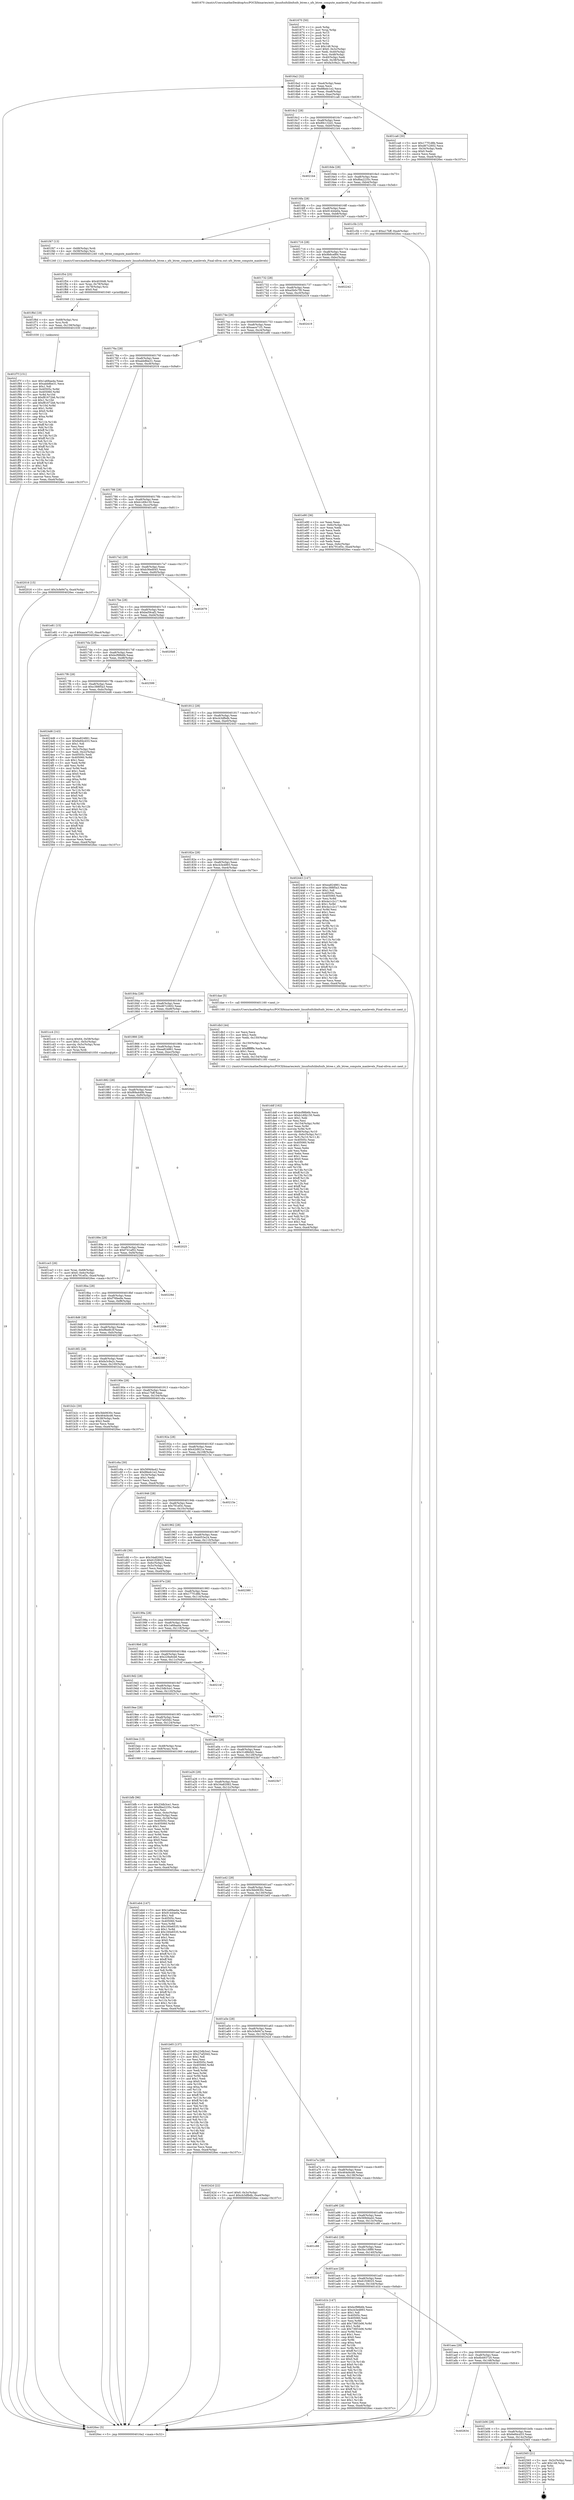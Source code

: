 digraph "0x401670" {
  label = "0x401670 (/mnt/c/Users/mathe/Desktop/tcc/POCII/binaries/extr_linuxfsxfslibxfsxfs_btree.c_xfs_btree_compute_maxlevels_Final-ollvm.out::main(0))"
  labelloc = "t"
  node[shape=record]

  Entry [label="",width=0.3,height=0.3,shape=circle,fillcolor=black,style=filled]
  "0x4016a2" [label="{
     0x4016a2 [32]\l
     | [instrs]\l
     &nbsp;&nbsp;0x4016a2 \<+6\>: mov -0xa4(%rbp),%eax\l
     &nbsp;&nbsp;0x4016a8 \<+2\>: mov %eax,%ecx\l
     &nbsp;&nbsp;0x4016aa \<+6\>: sub $0x88edc1e2,%ecx\l
     &nbsp;&nbsp;0x4016b0 \<+6\>: mov %eax,-0xa8(%rbp)\l
     &nbsp;&nbsp;0x4016b6 \<+6\>: mov %ecx,-0xac(%rbp)\l
     &nbsp;&nbsp;0x4016bc \<+6\>: je 0000000000401ca6 \<main+0x636\>\l
  }"]
  "0x401ca6" [label="{
     0x401ca6 [30]\l
     | [instrs]\l
     &nbsp;&nbsp;0x401ca6 \<+5\>: mov $0x177f1d8b,%eax\l
     &nbsp;&nbsp;0x401cab \<+5\>: mov $0xd67c2602,%ecx\l
     &nbsp;&nbsp;0x401cb0 \<+3\>: mov -0x34(%rbp),%edx\l
     &nbsp;&nbsp;0x401cb3 \<+3\>: cmp $0x0,%edx\l
     &nbsp;&nbsp;0x401cb6 \<+3\>: cmove %ecx,%eax\l
     &nbsp;&nbsp;0x401cb9 \<+6\>: mov %eax,-0xa4(%rbp)\l
     &nbsp;&nbsp;0x401cbf \<+5\>: jmp 00000000004026ec \<main+0x107c\>\l
  }"]
  "0x4016c2" [label="{
     0x4016c2 [28]\l
     | [instrs]\l
     &nbsp;&nbsp;0x4016c2 \<+5\>: jmp 00000000004016c7 \<main+0x57\>\l
     &nbsp;&nbsp;0x4016c7 \<+6\>: mov -0xa8(%rbp),%eax\l
     &nbsp;&nbsp;0x4016cd \<+5\>: sub $0x89c132d1,%eax\l
     &nbsp;&nbsp;0x4016d2 \<+6\>: mov %eax,-0xb0(%rbp)\l
     &nbsp;&nbsp;0x4016d8 \<+6\>: je 00000000004021b4 \<main+0xb44\>\l
  }"]
  Exit [label="",width=0.3,height=0.3,shape=circle,fillcolor=black,style=filled,peripheries=2]
  "0x4021b4" [label="{
     0x4021b4\l
  }", style=dashed]
  "0x4016de" [label="{
     0x4016de [28]\l
     | [instrs]\l
     &nbsp;&nbsp;0x4016de \<+5\>: jmp 00000000004016e3 \<main+0x73\>\l
     &nbsp;&nbsp;0x4016e3 \<+6\>: mov -0xa8(%rbp),%eax\l
     &nbsp;&nbsp;0x4016e9 \<+5\>: sub $0x8ba2235c,%eax\l
     &nbsp;&nbsp;0x4016ee \<+6\>: mov %eax,-0xb4(%rbp)\l
     &nbsp;&nbsp;0x4016f4 \<+6\>: je 0000000000401c5b \<main+0x5eb\>\l
  }"]
  "0x401b22" [label="{
     0x401b22\l
  }", style=dashed]
  "0x401c5b" [label="{
     0x401c5b [15]\l
     | [instrs]\l
     &nbsp;&nbsp;0x401c5b \<+10\>: movl $0xa17bff,-0xa4(%rbp)\l
     &nbsp;&nbsp;0x401c65 \<+5\>: jmp 00000000004026ec \<main+0x107c\>\l
  }"]
  "0x4016fa" [label="{
     0x4016fa [28]\l
     | [instrs]\l
     &nbsp;&nbsp;0x4016fa \<+5\>: jmp 00000000004016ff \<main+0x8f\>\l
     &nbsp;&nbsp;0x4016ff \<+6\>: mov -0xa8(%rbp),%eax\l
     &nbsp;&nbsp;0x401705 \<+5\>: sub $0x91444e0a,%eax\l
     &nbsp;&nbsp;0x40170a \<+6\>: mov %eax,-0xb8(%rbp)\l
     &nbsp;&nbsp;0x401710 \<+6\>: je 0000000000401f47 \<main+0x8d7\>\l
  }"]
  "0x402565" [label="{
     0x402565 [21]\l
     | [instrs]\l
     &nbsp;&nbsp;0x402565 \<+3\>: mov -0x2c(%rbp),%eax\l
     &nbsp;&nbsp;0x402568 \<+7\>: add $0x148,%rsp\l
     &nbsp;&nbsp;0x40256f \<+1\>: pop %rbx\l
     &nbsp;&nbsp;0x402570 \<+2\>: pop %r12\l
     &nbsp;&nbsp;0x402572 \<+2\>: pop %r13\l
     &nbsp;&nbsp;0x402574 \<+2\>: pop %r14\l
     &nbsp;&nbsp;0x402576 \<+2\>: pop %r15\l
     &nbsp;&nbsp;0x402578 \<+1\>: pop %rbp\l
     &nbsp;&nbsp;0x402579 \<+1\>: ret\l
  }"]
  "0x401f47" [label="{
     0x401f47 [13]\l
     | [instrs]\l
     &nbsp;&nbsp;0x401f47 \<+4\>: mov -0x68(%rbp),%rdi\l
     &nbsp;&nbsp;0x401f4b \<+4\>: mov -0x58(%rbp),%rsi\l
     &nbsp;&nbsp;0x401f4f \<+5\>: call 0000000000401240 \<xfs_btree_compute_maxlevels\>\l
     | [calls]\l
     &nbsp;&nbsp;0x401240 \{1\} (/mnt/c/Users/mathe/Desktop/tcc/POCII/binaries/extr_linuxfsxfslibxfsxfs_btree.c_xfs_btree_compute_maxlevels_Final-ollvm.out::xfs_btree_compute_maxlevels)\l
  }"]
  "0x401716" [label="{
     0x401716 [28]\l
     | [instrs]\l
     &nbsp;&nbsp;0x401716 \<+5\>: jmp 000000000040171b \<main+0xab\>\l
     &nbsp;&nbsp;0x40171b \<+6\>: mov -0xa8(%rbp),%eax\l
     &nbsp;&nbsp;0x401721 \<+5\>: sub $0x9b6cef84,%eax\l
     &nbsp;&nbsp;0x401726 \<+6\>: mov %eax,-0xbc(%rbp)\l
     &nbsp;&nbsp;0x40172c \<+6\>: je 0000000000402242 \<main+0xbd2\>\l
  }"]
  "0x401b06" [label="{
     0x401b06 [28]\l
     | [instrs]\l
     &nbsp;&nbsp;0x401b06 \<+5\>: jmp 0000000000401b0b \<main+0x49b\>\l
     &nbsp;&nbsp;0x401b0b \<+6\>: mov -0xa8(%rbp),%eax\l
     &nbsp;&nbsp;0x401b11 \<+5\>: sub $0x6e84cd33,%eax\l
     &nbsp;&nbsp;0x401b16 \<+6\>: mov %eax,-0x14c(%rbp)\l
     &nbsp;&nbsp;0x401b1c \<+6\>: je 0000000000402565 \<main+0xef5\>\l
  }"]
  "0x402242" [label="{
     0x402242\l
  }", style=dashed]
  "0x401732" [label="{
     0x401732 [28]\l
     | [instrs]\l
     &nbsp;&nbsp;0x401732 \<+5\>: jmp 0000000000401737 \<main+0xc7\>\l
     &nbsp;&nbsp;0x401737 \<+6\>: mov -0xa8(%rbp),%eax\l
     &nbsp;&nbsp;0x40173d \<+5\>: sub $0xa5b0c7f0,%eax\l
     &nbsp;&nbsp;0x401742 \<+6\>: mov %eax,-0xc0(%rbp)\l
     &nbsp;&nbsp;0x401748 \<+6\>: je 0000000000402419 \<main+0xda9\>\l
  }"]
  "0x402634" [label="{
     0x402634\l
  }", style=dashed]
  "0x402419" [label="{
     0x402419\l
  }", style=dashed]
  "0x40174e" [label="{
     0x40174e [28]\l
     | [instrs]\l
     &nbsp;&nbsp;0x40174e \<+5\>: jmp 0000000000401753 \<main+0xe3\>\l
     &nbsp;&nbsp;0x401753 \<+6\>: mov -0xa8(%rbp),%eax\l
     &nbsp;&nbsp;0x401759 \<+5\>: sub $0xaace71f1,%eax\l
     &nbsp;&nbsp;0x40175e \<+6\>: mov %eax,-0xc4(%rbp)\l
     &nbsp;&nbsp;0x401764 \<+6\>: je 0000000000401e90 \<main+0x820\>\l
  }"]
  "0x401f7f" [label="{
     0x401f7f [151]\l
     | [instrs]\l
     &nbsp;&nbsp;0x401f7f \<+5\>: mov $0x1a68aa4a,%eax\l
     &nbsp;&nbsp;0x401f84 \<+5\>: mov $0xabb8be31,%ecx\l
     &nbsp;&nbsp;0x401f89 \<+2\>: mov $0x1,%dl\l
     &nbsp;&nbsp;0x401f8b \<+8\>: mov 0x40505c,%r8d\l
     &nbsp;&nbsp;0x401f93 \<+8\>: mov 0x405060,%r9d\l
     &nbsp;&nbsp;0x401f9b \<+3\>: mov %r8d,%r10d\l
     &nbsp;&nbsp;0x401f9e \<+7\>: sub $0xf81672b6,%r10d\l
     &nbsp;&nbsp;0x401fa5 \<+4\>: sub $0x1,%r10d\l
     &nbsp;&nbsp;0x401fa9 \<+7\>: add $0xf81672b6,%r10d\l
     &nbsp;&nbsp;0x401fb0 \<+4\>: imul %r10d,%r8d\l
     &nbsp;&nbsp;0x401fb4 \<+4\>: and $0x1,%r8d\l
     &nbsp;&nbsp;0x401fb8 \<+4\>: cmp $0x0,%r8d\l
     &nbsp;&nbsp;0x401fbc \<+4\>: sete %r11b\l
     &nbsp;&nbsp;0x401fc0 \<+4\>: cmp $0xa,%r9d\l
     &nbsp;&nbsp;0x401fc4 \<+3\>: setl %bl\l
     &nbsp;&nbsp;0x401fc7 \<+3\>: mov %r11b,%r14b\l
     &nbsp;&nbsp;0x401fca \<+4\>: xor $0xff,%r14b\l
     &nbsp;&nbsp;0x401fce \<+3\>: mov %bl,%r15b\l
     &nbsp;&nbsp;0x401fd1 \<+4\>: xor $0xff,%r15b\l
     &nbsp;&nbsp;0x401fd5 \<+3\>: xor $0x1,%dl\l
     &nbsp;&nbsp;0x401fd8 \<+3\>: mov %r14b,%r12b\l
     &nbsp;&nbsp;0x401fdb \<+4\>: and $0xff,%r12b\l
     &nbsp;&nbsp;0x401fdf \<+3\>: and %dl,%r11b\l
     &nbsp;&nbsp;0x401fe2 \<+3\>: mov %r15b,%r13b\l
     &nbsp;&nbsp;0x401fe5 \<+4\>: and $0xff,%r13b\l
     &nbsp;&nbsp;0x401fe9 \<+2\>: and %dl,%bl\l
     &nbsp;&nbsp;0x401feb \<+3\>: or %r11b,%r12b\l
     &nbsp;&nbsp;0x401fee \<+3\>: or %bl,%r13b\l
     &nbsp;&nbsp;0x401ff1 \<+3\>: xor %r13b,%r12b\l
     &nbsp;&nbsp;0x401ff4 \<+3\>: or %r15b,%r14b\l
     &nbsp;&nbsp;0x401ff7 \<+4\>: xor $0xff,%r14b\l
     &nbsp;&nbsp;0x401ffb \<+3\>: or $0x1,%dl\l
     &nbsp;&nbsp;0x401ffe \<+3\>: and %dl,%r14b\l
     &nbsp;&nbsp;0x402001 \<+3\>: or %r14b,%r12b\l
     &nbsp;&nbsp;0x402004 \<+4\>: test $0x1,%r12b\l
     &nbsp;&nbsp;0x402008 \<+3\>: cmovne %ecx,%eax\l
     &nbsp;&nbsp;0x40200b \<+6\>: mov %eax,-0xa4(%rbp)\l
     &nbsp;&nbsp;0x402011 \<+5\>: jmp 00000000004026ec \<main+0x107c\>\l
  }"]
  "0x401e90" [label="{
     0x401e90 [36]\l
     | [instrs]\l
     &nbsp;&nbsp;0x401e90 \<+2\>: xor %eax,%eax\l
     &nbsp;&nbsp;0x401e92 \<+3\>: mov -0x6c(%rbp),%ecx\l
     &nbsp;&nbsp;0x401e95 \<+2\>: mov %eax,%edx\l
     &nbsp;&nbsp;0x401e97 \<+2\>: sub %ecx,%edx\l
     &nbsp;&nbsp;0x401e99 \<+2\>: mov %eax,%ecx\l
     &nbsp;&nbsp;0x401e9b \<+3\>: sub $0x1,%ecx\l
     &nbsp;&nbsp;0x401e9e \<+2\>: add %ecx,%edx\l
     &nbsp;&nbsp;0x401ea0 \<+2\>: sub %edx,%eax\l
     &nbsp;&nbsp;0x401ea2 \<+3\>: mov %eax,-0x6c(%rbp)\l
     &nbsp;&nbsp;0x401ea5 \<+10\>: movl $0x791ef3c,-0xa4(%rbp)\l
     &nbsp;&nbsp;0x401eaf \<+5\>: jmp 00000000004026ec \<main+0x107c\>\l
  }"]
  "0x40176a" [label="{
     0x40176a [28]\l
     | [instrs]\l
     &nbsp;&nbsp;0x40176a \<+5\>: jmp 000000000040176f \<main+0xff\>\l
     &nbsp;&nbsp;0x40176f \<+6\>: mov -0xa8(%rbp),%eax\l
     &nbsp;&nbsp;0x401775 \<+5\>: sub $0xabb8be31,%eax\l
     &nbsp;&nbsp;0x40177a \<+6\>: mov %eax,-0xc8(%rbp)\l
     &nbsp;&nbsp;0x401780 \<+6\>: je 0000000000402016 \<main+0x9a6\>\l
  }"]
  "0x401f6d" [label="{
     0x401f6d [18]\l
     | [instrs]\l
     &nbsp;&nbsp;0x401f6d \<+4\>: mov -0x68(%rbp),%rsi\l
     &nbsp;&nbsp;0x401f71 \<+3\>: mov %rsi,%rdi\l
     &nbsp;&nbsp;0x401f74 \<+6\>: mov %eax,-0x158(%rbp)\l
     &nbsp;&nbsp;0x401f7a \<+5\>: call 0000000000401030 \<free@plt\>\l
     | [calls]\l
     &nbsp;&nbsp;0x401030 \{1\} (unknown)\l
  }"]
  "0x402016" [label="{
     0x402016 [15]\l
     | [instrs]\l
     &nbsp;&nbsp;0x402016 \<+10\>: movl $0x3cfe947a,-0xa4(%rbp)\l
     &nbsp;&nbsp;0x402020 \<+5\>: jmp 00000000004026ec \<main+0x107c\>\l
  }"]
  "0x401786" [label="{
     0x401786 [28]\l
     | [instrs]\l
     &nbsp;&nbsp;0x401786 \<+5\>: jmp 000000000040178b \<main+0x11b\>\l
     &nbsp;&nbsp;0x40178b \<+6\>: mov -0xa8(%rbp),%eax\l
     &nbsp;&nbsp;0x401791 \<+5\>: sub $0xb1d0b150,%eax\l
     &nbsp;&nbsp;0x401796 \<+6\>: mov %eax,-0xcc(%rbp)\l
     &nbsp;&nbsp;0x40179c \<+6\>: je 0000000000401e81 \<main+0x811\>\l
  }"]
  "0x401f54" [label="{
     0x401f54 [25]\l
     | [instrs]\l
     &nbsp;&nbsp;0x401f54 \<+10\>: movabs $0x4030d6,%rdi\l
     &nbsp;&nbsp;0x401f5e \<+4\>: mov %rax,-0x78(%rbp)\l
     &nbsp;&nbsp;0x401f62 \<+4\>: mov -0x78(%rbp),%rsi\l
     &nbsp;&nbsp;0x401f66 \<+2\>: mov $0x0,%al\l
     &nbsp;&nbsp;0x401f68 \<+5\>: call 0000000000401040 \<printf@plt\>\l
     | [calls]\l
     &nbsp;&nbsp;0x401040 \{1\} (unknown)\l
  }"]
  "0x401e81" [label="{
     0x401e81 [15]\l
     | [instrs]\l
     &nbsp;&nbsp;0x401e81 \<+10\>: movl $0xaace71f1,-0xa4(%rbp)\l
     &nbsp;&nbsp;0x401e8b \<+5\>: jmp 00000000004026ec \<main+0x107c\>\l
  }"]
  "0x4017a2" [label="{
     0x4017a2 [28]\l
     | [instrs]\l
     &nbsp;&nbsp;0x4017a2 \<+5\>: jmp 00000000004017a7 \<main+0x137\>\l
     &nbsp;&nbsp;0x4017a7 \<+6\>: mov -0xa8(%rbp),%eax\l
     &nbsp;&nbsp;0x4017ad \<+5\>: sub $0xb36ed045,%eax\l
     &nbsp;&nbsp;0x4017b2 \<+6\>: mov %eax,-0xd0(%rbp)\l
     &nbsp;&nbsp;0x4017b8 \<+6\>: je 0000000000402679 \<main+0x1009\>\l
  }"]
  "0x401ddf" [label="{
     0x401ddf [162]\l
     | [instrs]\l
     &nbsp;&nbsp;0x401ddf \<+5\>: mov $0xbcf98b6b,%ecx\l
     &nbsp;&nbsp;0x401de4 \<+5\>: mov $0xb1d0b150,%edx\l
     &nbsp;&nbsp;0x401de9 \<+3\>: mov $0x1,%dil\l
     &nbsp;&nbsp;0x401dec \<+2\>: xor %esi,%esi\l
     &nbsp;&nbsp;0x401dee \<+7\>: mov -0x154(%rbp),%r8d\l
     &nbsp;&nbsp;0x401df5 \<+4\>: imul %eax,%r8d\l
     &nbsp;&nbsp;0x401df9 \<+3\>: movslq %r8d,%r9\l
     &nbsp;&nbsp;0x401dfc \<+4\>: mov -0x68(%rbp),%r10\l
     &nbsp;&nbsp;0x401e00 \<+4\>: movslq -0x6c(%rbp),%r11\l
     &nbsp;&nbsp;0x401e04 \<+4\>: mov %r9,(%r10,%r11,8)\l
     &nbsp;&nbsp;0x401e08 \<+7\>: mov 0x40505c,%eax\l
     &nbsp;&nbsp;0x401e0f \<+8\>: mov 0x405060,%r8d\l
     &nbsp;&nbsp;0x401e17 \<+3\>: sub $0x1,%esi\l
     &nbsp;&nbsp;0x401e1a \<+2\>: mov %eax,%ebx\l
     &nbsp;&nbsp;0x401e1c \<+2\>: add %esi,%ebx\l
     &nbsp;&nbsp;0x401e1e \<+3\>: imul %ebx,%eax\l
     &nbsp;&nbsp;0x401e21 \<+3\>: and $0x1,%eax\l
     &nbsp;&nbsp;0x401e24 \<+3\>: cmp $0x0,%eax\l
     &nbsp;&nbsp;0x401e27 \<+4\>: sete %r14b\l
     &nbsp;&nbsp;0x401e2b \<+4\>: cmp $0xa,%r8d\l
     &nbsp;&nbsp;0x401e2f \<+4\>: setl %r15b\l
     &nbsp;&nbsp;0x401e33 \<+3\>: mov %r14b,%r12b\l
     &nbsp;&nbsp;0x401e36 \<+4\>: xor $0xff,%r12b\l
     &nbsp;&nbsp;0x401e3a \<+3\>: mov %r15b,%r13b\l
     &nbsp;&nbsp;0x401e3d \<+4\>: xor $0xff,%r13b\l
     &nbsp;&nbsp;0x401e41 \<+4\>: xor $0x1,%dil\l
     &nbsp;&nbsp;0x401e45 \<+3\>: mov %r12b,%al\l
     &nbsp;&nbsp;0x401e48 \<+2\>: and $0xff,%al\l
     &nbsp;&nbsp;0x401e4a \<+3\>: and %dil,%r14b\l
     &nbsp;&nbsp;0x401e4d \<+3\>: mov %r13b,%sil\l
     &nbsp;&nbsp;0x401e50 \<+4\>: and $0xff,%sil\l
     &nbsp;&nbsp;0x401e54 \<+3\>: and %dil,%r15b\l
     &nbsp;&nbsp;0x401e57 \<+3\>: or %r14b,%al\l
     &nbsp;&nbsp;0x401e5a \<+3\>: or %r15b,%sil\l
     &nbsp;&nbsp;0x401e5d \<+3\>: xor %sil,%al\l
     &nbsp;&nbsp;0x401e60 \<+3\>: or %r13b,%r12b\l
     &nbsp;&nbsp;0x401e63 \<+4\>: xor $0xff,%r12b\l
     &nbsp;&nbsp;0x401e67 \<+4\>: or $0x1,%dil\l
     &nbsp;&nbsp;0x401e6b \<+3\>: and %dil,%r12b\l
     &nbsp;&nbsp;0x401e6e \<+3\>: or %r12b,%al\l
     &nbsp;&nbsp;0x401e71 \<+2\>: test $0x1,%al\l
     &nbsp;&nbsp;0x401e73 \<+3\>: cmovne %edx,%ecx\l
     &nbsp;&nbsp;0x401e76 \<+6\>: mov %ecx,-0xa4(%rbp)\l
     &nbsp;&nbsp;0x401e7c \<+5\>: jmp 00000000004026ec \<main+0x107c\>\l
  }"]
  "0x402679" [label="{
     0x402679\l
  }", style=dashed]
  "0x4017be" [label="{
     0x4017be [28]\l
     | [instrs]\l
     &nbsp;&nbsp;0x4017be \<+5\>: jmp 00000000004017c3 \<main+0x153\>\l
     &nbsp;&nbsp;0x4017c3 \<+6\>: mov -0xa8(%rbp),%eax\l
     &nbsp;&nbsp;0x4017c9 \<+5\>: sub $0xba59caf2,%eax\l
     &nbsp;&nbsp;0x4017ce \<+6\>: mov %eax,-0xd4(%rbp)\l
     &nbsp;&nbsp;0x4017d4 \<+6\>: je 00000000004020b8 \<main+0xa48\>\l
  }"]
  "0x401db3" [label="{
     0x401db3 [44]\l
     | [instrs]\l
     &nbsp;&nbsp;0x401db3 \<+2\>: xor %ecx,%ecx\l
     &nbsp;&nbsp;0x401db5 \<+5\>: mov $0x2,%edx\l
     &nbsp;&nbsp;0x401dba \<+6\>: mov %edx,-0x150(%rbp)\l
     &nbsp;&nbsp;0x401dc0 \<+1\>: cltd\l
     &nbsp;&nbsp;0x401dc1 \<+6\>: mov -0x150(%rbp),%esi\l
     &nbsp;&nbsp;0x401dc7 \<+2\>: idiv %esi\l
     &nbsp;&nbsp;0x401dc9 \<+6\>: imul $0xfffffffe,%edx,%edx\l
     &nbsp;&nbsp;0x401dcf \<+3\>: sub $0x1,%ecx\l
     &nbsp;&nbsp;0x401dd2 \<+2\>: sub %ecx,%edx\l
     &nbsp;&nbsp;0x401dd4 \<+6\>: mov %edx,-0x154(%rbp)\l
     &nbsp;&nbsp;0x401dda \<+5\>: call 0000000000401160 \<next_i\>\l
     | [calls]\l
     &nbsp;&nbsp;0x401160 \{1\} (/mnt/c/Users/mathe/Desktop/tcc/POCII/binaries/extr_linuxfsxfslibxfsxfs_btree.c_xfs_btree_compute_maxlevels_Final-ollvm.out::next_i)\l
  }"]
  "0x4020b8" [label="{
     0x4020b8\l
  }", style=dashed]
  "0x4017da" [label="{
     0x4017da [28]\l
     | [instrs]\l
     &nbsp;&nbsp;0x4017da \<+5\>: jmp 00000000004017df \<main+0x16f\>\l
     &nbsp;&nbsp;0x4017df \<+6\>: mov -0xa8(%rbp),%eax\l
     &nbsp;&nbsp;0x4017e5 \<+5\>: sub $0xbcf98b6b,%eax\l
     &nbsp;&nbsp;0x4017ea \<+6\>: mov %eax,-0xd8(%rbp)\l
     &nbsp;&nbsp;0x4017f0 \<+6\>: je 0000000000402599 \<main+0xf29\>\l
  }"]
  "0x401aea" [label="{
     0x401aea [28]\l
     | [instrs]\l
     &nbsp;&nbsp;0x401aea \<+5\>: jmp 0000000000401aef \<main+0x47f\>\l
     &nbsp;&nbsp;0x401aef \<+6\>: mov -0xa8(%rbp),%eax\l
     &nbsp;&nbsp;0x401af5 \<+5\>: sub $0x6b493720,%eax\l
     &nbsp;&nbsp;0x401afa \<+6\>: mov %eax,-0x148(%rbp)\l
     &nbsp;&nbsp;0x401b00 \<+6\>: je 0000000000402634 \<main+0xfc4\>\l
  }"]
  "0x402599" [label="{
     0x402599\l
  }", style=dashed]
  "0x4017f6" [label="{
     0x4017f6 [28]\l
     | [instrs]\l
     &nbsp;&nbsp;0x4017f6 \<+5\>: jmp 00000000004017fb \<main+0x18b\>\l
     &nbsp;&nbsp;0x4017fb \<+6\>: mov -0xa8(%rbp),%eax\l
     &nbsp;&nbsp;0x401801 \<+5\>: sub $0xc388f5a3,%eax\l
     &nbsp;&nbsp;0x401806 \<+6\>: mov %eax,-0xdc(%rbp)\l
     &nbsp;&nbsp;0x40180c \<+6\>: je 00000000004024d6 \<main+0xe66\>\l
  }"]
  "0x401d1b" [label="{
     0x401d1b [147]\l
     | [instrs]\l
     &nbsp;&nbsp;0x401d1b \<+5\>: mov $0xbcf98b6b,%eax\l
     &nbsp;&nbsp;0x401d20 \<+5\>: mov $0xcb3e4893,%ecx\l
     &nbsp;&nbsp;0x401d25 \<+2\>: mov $0x1,%dl\l
     &nbsp;&nbsp;0x401d27 \<+7\>: mov 0x40505c,%esi\l
     &nbsp;&nbsp;0x401d2e \<+7\>: mov 0x405060,%edi\l
     &nbsp;&nbsp;0x401d35 \<+3\>: mov %esi,%r8d\l
     &nbsp;&nbsp;0x401d38 \<+7\>: add $0x736f1b06,%r8d\l
     &nbsp;&nbsp;0x401d3f \<+4\>: sub $0x1,%r8d\l
     &nbsp;&nbsp;0x401d43 \<+7\>: sub $0x736f1b06,%r8d\l
     &nbsp;&nbsp;0x401d4a \<+4\>: imul %r8d,%esi\l
     &nbsp;&nbsp;0x401d4e \<+3\>: and $0x1,%esi\l
     &nbsp;&nbsp;0x401d51 \<+3\>: cmp $0x0,%esi\l
     &nbsp;&nbsp;0x401d54 \<+4\>: sete %r9b\l
     &nbsp;&nbsp;0x401d58 \<+3\>: cmp $0xa,%edi\l
     &nbsp;&nbsp;0x401d5b \<+4\>: setl %r10b\l
     &nbsp;&nbsp;0x401d5f \<+3\>: mov %r9b,%r11b\l
     &nbsp;&nbsp;0x401d62 \<+4\>: xor $0xff,%r11b\l
     &nbsp;&nbsp;0x401d66 \<+3\>: mov %r10b,%bl\l
     &nbsp;&nbsp;0x401d69 \<+3\>: xor $0xff,%bl\l
     &nbsp;&nbsp;0x401d6c \<+3\>: xor $0x0,%dl\l
     &nbsp;&nbsp;0x401d6f \<+3\>: mov %r11b,%r14b\l
     &nbsp;&nbsp;0x401d72 \<+4\>: and $0x0,%r14b\l
     &nbsp;&nbsp;0x401d76 \<+3\>: and %dl,%r9b\l
     &nbsp;&nbsp;0x401d79 \<+3\>: mov %bl,%r15b\l
     &nbsp;&nbsp;0x401d7c \<+4\>: and $0x0,%r15b\l
     &nbsp;&nbsp;0x401d80 \<+3\>: and %dl,%r10b\l
     &nbsp;&nbsp;0x401d83 \<+3\>: or %r9b,%r14b\l
     &nbsp;&nbsp;0x401d86 \<+3\>: or %r10b,%r15b\l
     &nbsp;&nbsp;0x401d89 \<+3\>: xor %r15b,%r14b\l
     &nbsp;&nbsp;0x401d8c \<+3\>: or %bl,%r11b\l
     &nbsp;&nbsp;0x401d8f \<+4\>: xor $0xff,%r11b\l
     &nbsp;&nbsp;0x401d93 \<+3\>: or $0x0,%dl\l
     &nbsp;&nbsp;0x401d96 \<+3\>: and %dl,%r11b\l
     &nbsp;&nbsp;0x401d99 \<+3\>: or %r11b,%r14b\l
     &nbsp;&nbsp;0x401d9c \<+4\>: test $0x1,%r14b\l
     &nbsp;&nbsp;0x401da0 \<+3\>: cmovne %ecx,%eax\l
     &nbsp;&nbsp;0x401da3 \<+6\>: mov %eax,-0xa4(%rbp)\l
     &nbsp;&nbsp;0x401da9 \<+5\>: jmp 00000000004026ec \<main+0x107c\>\l
  }"]
  "0x4024d6" [label="{
     0x4024d6 [143]\l
     | [instrs]\l
     &nbsp;&nbsp;0x4024d6 \<+5\>: mov $0xea824861,%eax\l
     &nbsp;&nbsp;0x4024db \<+5\>: mov $0x6e84cd33,%ecx\l
     &nbsp;&nbsp;0x4024e0 \<+2\>: mov $0x1,%dl\l
     &nbsp;&nbsp;0x4024e2 \<+2\>: xor %esi,%esi\l
     &nbsp;&nbsp;0x4024e4 \<+3\>: mov -0x3c(%rbp),%edi\l
     &nbsp;&nbsp;0x4024e7 \<+3\>: mov %edi,-0x2c(%rbp)\l
     &nbsp;&nbsp;0x4024ea \<+7\>: mov 0x40505c,%edi\l
     &nbsp;&nbsp;0x4024f1 \<+8\>: mov 0x405060,%r8d\l
     &nbsp;&nbsp;0x4024f9 \<+3\>: sub $0x1,%esi\l
     &nbsp;&nbsp;0x4024fc \<+3\>: mov %edi,%r9d\l
     &nbsp;&nbsp;0x4024ff \<+3\>: add %esi,%r9d\l
     &nbsp;&nbsp;0x402502 \<+4\>: imul %r9d,%edi\l
     &nbsp;&nbsp;0x402506 \<+3\>: and $0x1,%edi\l
     &nbsp;&nbsp;0x402509 \<+3\>: cmp $0x0,%edi\l
     &nbsp;&nbsp;0x40250c \<+4\>: sete %r10b\l
     &nbsp;&nbsp;0x402510 \<+4\>: cmp $0xa,%r8d\l
     &nbsp;&nbsp;0x402514 \<+4\>: setl %r11b\l
     &nbsp;&nbsp;0x402518 \<+3\>: mov %r10b,%bl\l
     &nbsp;&nbsp;0x40251b \<+3\>: xor $0xff,%bl\l
     &nbsp;&nbsp;0x40251e \<+3\>: mov %r11b,%r14b\l
     &nbsp;&nbsp;0x402521 \<+4\>: xor $0xff,%r14b\l
     &nbsp;&nbsp;0x402525 \<+3\>: xor $0x0,%dl\l
     &nbsp;&nbsp;0x402528 \<+3\>: mov %bl,%r15b\l
     &nbsp;&nbsp;0x40252b \<+4\>: and $0x0,%r15b\l
     &nbsp;&nbsp;0x40252f \<+3\>: and %dl,%r10b\l
     &nbsp;&nbsp;0x402532 \<+3\>: mov %r14b,%r12b\l
     &nbsp;&nbsp;0x402535 \<+4\>: and $0x0,%r12b\l
     &nbsp;&nbsp;0x402539 \<+3\>: and %dl,%r11b\l
     &nbsp;&nbsp;0x40253c \<+3\>: or %r10b,%r15b\l
     &nbsp;&nbsp;0x40253f \<+3\>: or %r11b,%r12b\l
     &nbsp;&nbsp;0x402542 \<+3\>: xor %r12b,%r15b\l
     &nbsp;&nbsp;0x402545 \<+3\>: or %r14b,%bl\l
     &nbsp;&nbsp;0x402548 \<+3\>: xor $0xff,%bl\l
     &nbsp;&nbsp;0x40254b \<+3\>: or $0x0,%dl\l
     &nbsp;&nbsp;0x40254e \<+2\>: and %dl,%bl\l
     &nbsp;&nbsp;0x402550 \<+3\>: or %bl,%r15b\l
     &nbsp;&nbsp;0x402553 \<+4\>: test $0x1,%r15b\l
     &nbsp;&nbsp;0x402557 \<+3\>: cmovne %ecx,%eax\l
     &nbsp;&nbsp;0x40255a \<+6\>: mov %eax,-0xa4(%rbp)\l
     &nbsp;&nbsp;0x402560 \<+5\>: jmp 00000000004026ec \<main+0x107c\>\l
  }"]
  "0x401812" [label="{
     0x401812 [28]\l
     | [instrs]\l
     &nbsp;&nbsp;0x401812 \<+5\>: jmp 0000000000401817 \<main+0x1a7\>\l
     &nbsp;&nbsp;0x401817 \<+6\>: mov -0xa8(%rbp),%eax\l
     &nbsp;&nbsp;0x40181d \<+5\>: sub $0xcb3dfbdb,%eax\l
     &nbsp;&nbsp;0x401822 \<+6\>: mov %eax,-0xe0(%rbp)\l
     &nbsp;&nbsp;0x401828 \<+6\>: je 0000000000402443 \<main+0xdd3\>\l
  }"]
  "0x401ace" [label="{
     0x401ace [28]\l
     | [instrs]\l
     &nbsp;&nbsp;0x401ace \<+5\>: jmp 0000000000401ad3 \<main+0x463\>\l
     &nbsp;&nbsp;0x401ad3 \<+6\>: mov -0xa8(%rbp),%eax\l
     &nbsp;&nbsp;0x401ad9 \<+5\>: sub $0x61f28025,%eax\l
     &nbsp;&nbsp;0x401ade \<+6\>: mov %eax,-0x144(%rbp)\l
     &nbsp;&nbsp;0x401ae4 \<+6\>: je 0000000000401d1b \<main+0x6ab\>\l
  }"]
  "0x402443" [label="{
     0x402443 [147]\l
     | [instrs]\l
     &nbsp;&nbsp;0x402443 \<+5\>: mov $0xea824861,%eax\l
     &nbsp;&nbsp;0x402448 \<+5\>: mov $0xc388f5a3,%ecx\l
     &nbsp;&nbsp;0x40244d \<+2\>: mov $0x1,%dl\l
     &nbsp;&nbsp;0x40244f \<+7\>: mov 0x40505c,%esi\l
     &nbsp;&nbsp;0x402456 \<+7\>: mov 0x405060,%edi\l
     &nbsp;&nbsp;0x40245d \<+3\>: mov %esi,%r8d\l
     &nbsp;&nbsp;0x402460 \<+7\>: sub $0x4a1c2c17,%r8d\l
     &nbsp;&nbsp;0x402467 \<+4\>: sub $0x1,%r8d\l
     &nbsp;&nbsp;0x40246b \<+7\>: add $0x4a1c2c17,%r8d\l
     &nbsp;&nbsp;0x402472 \<+4\>: imul %r8d,%esi\l
     &nbsp;&nbsp;0x402476 \<+3\>: and $0x1,%esi\l
     &nbsp;&nbsp;0x402479 \<+3\>: cmp $0x0,%esi\l
     &nbsp;&nbsp;0x40247c \<+4\>: sete %r9b\l
     &nbsp;&nbsp;0x402480 \<+3\>: cmp $0xa,%edi\l
     &nbsp;&nbsp;0x402483 \<+4\>: setl %r10b\l
     &nbsp;&nbsp;0x402487 \<+3\>: mov %r9b,%r11b\l
     &nbsp;&nbsp;0x40248a \<+4\>: xor $0xff,%r11b\l
     &nbsp;&nbsp;0x40248e \<+3\>: mov %r10b,%bl\l
     &nbsp;&nbsp;0x402491 \<+3\>: xor $0xff,%bl\l
     &nbsp;&nbsp;0x402494 \<+3\>: xor $0x0,%dl\l
     &nbsp;&nbsp;0x402497 \<+3\>: mov %r11b,%r14b\l
     &nbsp;&nbsp;0x40249a \<+4\>: and $0x0,%r14b\l
     &nbsp;&nbsp;0x40249e \<+3\>: and %dl,%r9b\l
     &nbsp;&nbsp;0x4024a1 \<+3\>: mov %bl,%r15b\l
     &nbsp;&nbsp;0x4024a4 \<+4\>: and $0x0,%r15b\l
     &nbsp;&nbsp;0x4024a8 \<+3\>: and %dl,%r10b\l
     &nbsp;&nbsp;0x4024ab \<+3\>: or %r9b,%r14b\l
     &nbsp;&nbsp;0x4024ae \<+3\>: or %r10b,%r15b\l
     &nbsp;&nbsp;0x4024b1 \<+3\>: xor %r15b,%r14b\l
     &nbsp;&nbsp;0x4024b4 \<+3\>: or %bl,%r11b\l
     &nbsp;&nbsp;0x4024b7 \<+4\>: xor $0xff,%r11b\l
     &nbsp;&nbsp;0x4024bb \<+3\>: or $0x0,%dl\l
     &nbsp;&nbsp;0x4024be \<+3\>: and %dl,%r11b\l
     &nbsp;&nbsp;0x4024c1 \<+3\>: or %r11b,%r14b\l
     &nbsp;&nbsp;0x4024c4 \<+4\>: test $0x1,%r14b\l
     &nbsp;&nbsp;0x4024c8 \<+3\>: cmovne %ecx,%eax\l
     &nbsp;&nbsp;0x4024cb \<+6\>: mov %eax,-0xa4(%rbp)\l
     &nbsp;&nbsp;0x4024d1 \<+5\>: jmp 00000000004026ec \<main+0x107c\>\l
  }"]
  "0x40182e" [label="{
     0x40182e [28]\l
     | [instrs]\l
     &nbsp;&nbsp;0x40182e \<+5\>: jmp 0000000000401833 \<main+0x1c3\>\l
     &nbsp;&nbsp;0x401833 \<+6\>: mov -0xa8(%rbp),%eax\l
     &nbsp;&nbsp;0x401839 \<+5\>: sub $0xcb3e4893,%eax\l
     &nbsp;&nbsp;0x40183e \<+6\>: mov %eax,-0xe4(%rbp)\l
     &nbsp;&nbsp;0x401844 \<+6\>: je 0000000000401dae \<main+0x73e\>\l
  }"]
  "0x402224" [label="{
     0x402224\l
  }", style=dashed]
  "0x401dae" [label="{
     0x401dae [5]\l
     | [instrs]\l
     &nbsp;&nbsp;0x401dae \<+5\>: call 0000000000401160 \<next_i\>\l
     | [calls]\l
     &nbsp;&nbsp;0x401160 \{1\} (/mnt/c/Users/mathe/Desktop/tcc/POCII/binaries/extr_linuxfsxfslibxfsxfs_btree.c_xfs_btree_compute_maxlevels_Final-ollvm.out::next_i)\l
  }"]
  "0x40184a" [label="{
     0x40184a [28]\l
     | [instrs]\l
     &nbsp;&nbsp;0x40184a \<+5\>: jmp 000000000040184f \<main+0x1df\>\l
     &nbsp;&nbsp;0x40184f \<+6\>: mov -0xa8(%rbp),%eax\l
     &nbsp;&nbsp;0x401855 \<+5\>: sub $0xd67c2602,%eax\l
     &nbsp;&nbsp;0x40185a \<+6\>: mov %eax,-0xe8(%rbp)\l
     &nbsp;&nbsp;0x401860 \<+6\>: je 0000000000401cc4 \<main+0x654\>\l
  }"]
  "0x401ab2" [label="{
     0x401ab2 [28]\l
     | [instrs]\l
     &nbsp;&nbsp;0x401ab2 \<+5\>: jmp 0000000000401ab7 \<main+0x447\>\l
     &nbsp;&nbsp;0x401ab7 \<+6\>: mov -0xa8(%rbp),%eax\l
     &nbsp;&nbsp;0x401abd \<+5\>: sub $0x5bc18f89,%eax\l
     &nbsp;&nbsp;0x401ac2 \<+6\>: mov %eax,-0x140(%rbp)\l
     &nbsp;&nbsp;0x401ac8 \<+6\>: je 0000000000402224 \<main+0xbb4\>\l
  }"]
  "0x401cc4" [label="{
     0x401cc4 [31]\l
     | [instrs]\l
     &nbsp;&nbsp;0x401cc4 \<+8\>: movq $0x64,-0x58(%rbp)\l
     &nbsp;&nbsp;0x401ccc \<+7\>: movl $0x1,-0x5c(%rbp)\l
     &nbsp;&nbsp;0x401cd3 \<+4\>: movslq -0x5c(%rbp),%rax\l
     &nbsp;&nbsp;0x401cd7 \<+4\>: shl $0x3,%rax\l
     &nbsp;&nbsp;0x401cdb \<+3\>: mov %rax,%rdi\l
     &nbsp;&nbsp;0x401cde \<+5\>: call 0000000000401050 \<malloc@plt\>\l
     | [calls]\l
     &nbsp;&nbsp;0x401050 \{1\} (unknown)\l
  }"]
  "0x401866" [label="{
     0x401866 [28]\l
     | [instrs]\l
     &nbsp;&nbsp;0x401866 \<+5\>: jmp 000000000040186b \<main+0x1fb\>\l
     &nbsp;&nbsp;0x40186b \<+6\>: mov -0xa8(%rbp),%eax\l
     &nbsp;&nbsp;0x401871 \<+5\>: sub $0xea824861,%eax\l
     &nbsp;&nbsp;0x401876 \<+6\>: mov %eax,-0xec(%rbp)\l
     &nbsp;&nbsp;0x40187c \<+6\>: je 00000000004026e2 \<main+0x1072\>\l
  }"]
  "0x401c88" [label="{
     0x401c88\l
  }", style=dashed]
  "0x4026e2" [label="{
     0x4026e2\l
  }", style=dashed]
  "0x401882" [label="{
     0x401882 [28]\l
     | [instrs]\l
     &nbsp;&nbsp;0x401882 \<+5\>: jmp 0000000000401887 \<main+0x217\>\l
     &nbsp;&nbsp;0x401887 \<+6\>: mov -0xa8(%rbp),%eax\l
     &nbsp;&nbsp;0x40188d \<+5\>: sub $0xf69a449b,%eax\l
     &nbsp;&nbsp;0x401892 \<+6\>: mov %eax,-0xf0(%rbp)\l
     &nbsp;&nbsp;0x401898 \<+6\>: je 0000000000402025 \<main+0x9b5\>\l
  }"]
  "0x401a96" [label="{
     0x401a96 [28]\l
     | [instrs]\l
     &nbsp;&nbsp;0x401a96 \<+5\>: jmp 0000000000401a9b \<main+0x42b\>\l
     &nbsp;&nbsp;0x401a9b \<+6\>: mov -0xa8(%rbp),%eax\l
     &nbsp;&nbsp;0x401aa1 \<+5\>: sub $0x569d4a42,%eax\l
     &nbsp;&nbsp;0x401aa6 \<+6\>: mov %eax,-0x13c(%rbp)\l
     &nbsp;&nbsp;0x401aac \<+6\>: je 0000000000401c88 \<main+0x618\>\l
  }"]
  "0x402025" [label="{
     0x402025\l
  }", style=dashed]
  "0x40189e" [label="{
     0x40189e [28]\l
     | [instrs]\l
     &nbsp;&nbsp;0x40189e \<+5\>: jmp 00000000004018a3 \<main+0x233\>\l
     &nbsp;&nbsp;0x4018a3 \<+6\>: mov -0xa8(%rbp),%eax\l
     &nbsp;&nbsp;0x4018a9 \<+5\>: sub $0xf741af02,%eax\l
     &nbsp;&nbsp;0x4018ae \<+6\>: mov %eax,-0xf4(%rbp)\l
     &nbsp;&nbsp;0x4018b4 \<+6\>: je 000000000040229d \<main+0xc2d\>\l
  }"]
  "0x401b4a" [label="{
     0x401b4a\l
  }", style=dashed]
  "0x40229d" [label="{
     0x40229d\l
  }", style=dashed]
  "0x4018ba" [label="{
     0x4018ba [28]\l
     | [instrs]\l
     &nbsp;&nbsp;0x4018ba \<+5\>: jmp 00000000004018bf \<main+0x24f\>\l
     &nbsp;&nbsp;0x4018bf \<+6\>: mov -0xa8(%rbp),%eax\l
     &nbsp;&nbsp;0x4018c5 \<+5\>: sub $0xf76fee9e,%eax\l
     &nbsp;&nbsp;0x4018ca \<+6\>: mov %eax,-0xf8(%rbp)\l
     &nbsp;&nbsp;0x4018d0 \<+6\>: je 0000000000402688 \<main+0x1018\>\l
  }"]
  "0x401a7a" [label="{
     0x401a7a [28]\l
     | [instrs]\l
     &nbsp;&nbsp;0x401a7a \<+5\>: jmp 0000000000401a7f \<main+0x40f\>\l
     &nbsp;&nbsp;0x401a7f \<+6\>: mov -0xa8(%rbp),%eax\l
     &nbsp;&nbsp;0x401a85 \<+5\>: sub $0x464d4cd6,%eax\l
     &nbsp;&nbsp;0x401a8a \<+6\>: mov %eax,-0x138(%rbp)\l
     &nbsp;&nbsp;0x401a90 \<+6\>: je 0000000000401b4a \<main+0x4da\>\l
  }"]
  "0x402688" [label="{
     0x402688\l
  }", style=dashed]
  "0x4018d6" [label="{
     0x4018d6 [28]\l
     | [instrs]\l
     &nbsp;&nbsp;0x4018d6 \<+5\>: jmp 00000000004018db \<main+0x26b\>\l
     &nbsp;&nbsp;0x4018db \<+6\>: mov -0xa8(%rbp),%eax\l
     &nbsp;&nbsp;0x4018e1 \<+5\>: sub $0xf8edfc3f,%eax\l
     &nbsp;&nbsp;0x4018e6 \<+6\>: mov %eax,-0xfc(%rbp)\l
     &nbsp;&nbsp;0x4018ec \<+6\>: je 000000000040238f \<main+0xd1f\>\l
  }"]
  "0x40242d" [label="{
     0x40242d [22]\l
     | [instrs]\l
     &nbsp;&nbsp;0x40242d \<+7\>: movl $0x0,-0x3c(%rbp)\l
     &nbsp;&nbsp;0x402434 \<+10\>: movl $0xcb3dfbdb,-0xa4(%rbp)\l
     &nbsp;&nbsp;0x40243e \<+5\>: jmp 00000000004026ec \<main+0x107c\>\l
  }"]
  "0x40238f" [label="{
     0x40238f\l
  }", style=dashed]
  "0x4018f2" [label="{
     0x4018f2 [28]\l
     | [instrs]\l
     &nbsp;&nbsp;0x4018f2 \<+5\>: jmp 00000000004018f7 \<main+0x287\>\l
     &nbsp;&nbsp;0x4018f7 \<+6\>: mov -0xa8(%rbp),%eax\l
     &nbsp;&nbsp;0x4018fd \<+5\>: sub $0xfa3c9a2c,%eax\l
     &nbsp;&nbsp;0x401902 \<+6\>: mov %eax,-0x100(%rbp)\l
     &nbsp;&nbsp;0x401908 \<+6\>: je 0000000000401b2c \<main+0x4bc\>\l
  }"]
  "0x401ce3" [label="{
     0x401ce3 [26]\l
     | [instrs]\l
     &nbsp;&nbsp;0x401ce3 \<+4\>: mov %rax,-0x68(%rbp)\l
     &nbsp;&nbsp;0x401ce7 \<+7\>: movl $0x0,-0x6c(%rbp)\l
     &nbsp;&nbsp;0x401cee \<+10\>: movl $0x791ef3c,-0xa4(%rbp)\l
     &nbsp;&nbsp;0x401cf8 \<+5\>: jmp 00000000004026ec \<main+0x107c\>\l
  }"]
  "0x401b2c" [label="{
     0x401b2c [30]\l
     | [instrs]\l
     &nbsp;&nbsp;0x401b2c \<+5\>: mov $0x3bb0630c,%eax\l
     &nbsp;&nbsp;0x401b31 \<+5\>: mov $0x464d4cd6,%ecx\l
     &nbsp;&nbsp;0x401b36 \<+3\>: mov -0x38(%rbp),%edx\l
     &nbsp;&nbsp;0x401b39 \<+3\>: cmp $0x2,%edx\l
     &nbsp;&nbsp;0x401b3c \<+3\>: cmovne %ecx,%eax\l
     &nbsp;&nbsp;0x401b3f \<+6\>: mov %eax,-0xa4(%rbp)\l
     &nbsp;&nbsp;0x401b45 \<+5\>: jmp 00000000004026ec \<main+0x107c\>\l
  }"]
  "0x40190e" [label="{
     0x40190e [28]\l
     | [instrs]\l
     &nbsp;&nbsp;0x40190e \<+5\>: jmp 0000000000401913 \<main+0x2a3\>\l
     &nbsp;&nbsp;0x401913 \<+6\>: mov -0xa8(%rbp),%eax\l
     &nbsp;&nbsp;0x401919 \<+5\>: sub $0xa17bff,%eax\l
     &nbsp;&nbsp;0x40191e \<+6\>: mov %eax,-0x104(%rbp)\l
     &nbsp;&nbsp;0x401924 \<+6\>: je 0000000000401c6a \<main+0x5fa\>\l
  }"]
  "0x4026ec" [label="{
     0x4026ec [5]\l
     | [instrs]\l
     &nbsp;&nbsp;0x4026ec \<+5\>: jmp 00000000004016a2 \<main+0x32\>\l
  }"]
  "0x401670" [label="{
     0x401670 [50]\l
     | [instrs]\l
     &nbsp;&nbsp;0x401670 \<+1\>: push %rbp\l
     &nbsp;&nbsp;0x401671 \<+3\>: mov %rsp,%rbp\l
     &nbsp;&nbsp;0x401674 \<+2\>: push %r15\l
     &nbsp;&nbsp;0x401676 \<+2\>: push %r14\l
     &nbsp;&nbsp;0x401678 \<+2\>: push %r13\l
     &nbsp;&nbsp;0x40167a \<+2\>: push %r12\l
     &nbsp;&nbsp;0x40167c \<+1\>: push %rbx\l
     &nbsp;&nbsp;0x40167d \<+7\>: sub $0x148,%rsp\l
     &nbsp;&nbsp;0x401684 \<+7\>: movl $0x0,-0x3c(%rbp)\l
     &nbsp;&nbsp;0x40168b \<+3\>: mov %edi,-0x40(%rbp)\l
     &nbsp;&nbsp;0x40168e \<+4\>: mov %rsi,-0x48(%rbp)\l
     &nbsp;&nbsp;0x401692 \<+3\>: mov -0x40(%rbp),%edi\l
     &nbsp;&nbsp;0x401695 \<+3\>: mov %edi,-0x38(%rbp)\l
     &nbsp;&nbsp;0x401698 \<+10\>: movl $0xfa3c9a2c,-0xa4(%rbp)\l
  }"]
  "0x401bfb" [label="{
     0x401bfb [96]\l
     | [instrs]\l
     &nbsp;&nbsp;0x401bfb \<+5\>: mov $0x23db3ce1,%ecx\l
     &nbsp;&nbsp;0x401c00 \<+5\>: mov $0x8ba2235c,%edx\l
     &nbsp;&nbsp;0x401c05 \<+2\>: xor %esi,%esi\l
     &nbsp;&nbsp;0x401c07 \<+3\>: mov %eax,-0x4c(%rbp)\l
     &nbsp;&nbsp;0x401c0a \<+3\>: mov -0x4c(%rbp),%eax\l
     &nbsp;&nbsp;0x401c0d \<+3\>: mov %eax,-0x34(%rbp)\l
     &nbsp;&nbsp;0x401c10 \<+7\>: mov 0x40505c,%eax\l
     &nbsp;&nbsp;0x401c17 \<+8\>: mov 0x405060,%r8d\l
     &nbsp;&nbsp;0x401c1f \<+3\>: sub $0x1,%esi\l
     &nbsp;&nbsp;0x401c22 \<+3\>: mov %eax,%r9d\l
     &nbsp;&nbsp;0x401c25 \<+3\>: add %esi,%r9d\l
     &nbsp;&nbsp;0x401c28 \<+4\>: imul %r9d,%eax\l
     &nbsp;&nbsp;0x401c2c \<+3\>: and $0x1,%eax\l
     &nbsp;&nbsp;0x401c2f \<+3\>: cmp $0x0,%eax\l
     &nbsp;&nbsp;0x401c32 \<+4\>: sete %r10b\l
     &nbsp;&nbsp;0x401c36 \<+4\>: cmp $0xa,%r8d\l
     &nbsp;&nbsp;0x401c3a \<+4\>: setl %r11b\l
     &nbsp;&nbsp;0x401c3e \<+3\>: mov %r10b,%bl\l
     &nbsp;&nbsp;0x401c41 \<+3\>: and %r11b,%bl\l
     &nbsp;&nbsp;0x401c44 \<+3\>: xor %r11b,%r10b\l
     &nbsp;&nbsp;0x401c47 \<+3\>: or %r10b,%bl\l
     &nbsp;&nbsp;0x401c4a \<+3\>: test $0x1,%bl\l
     &nbsp;&nbsp;0x401c4d \<+3\>: cmovne %edx,%ecx\l
     &nbsp;&nbsp;0x401c50 \<+6\>: mov %ecx,-0xa4(%rbp)\l
     &nbsp;&nbsp;0x401c56 \<+5\>: jmp 00000000004026ec \<main+0x107c\>\l
  }"]
  "0x401c6a" [label="{
     0x401c6a [30]\l
     | [instrs]\l
     &nbsp;&nbsp;0x401c6a \<+5\>: mov $0x569d4a42,%eax\l
     &nbsp;&nbsp;0x401c6f \<+5\>: mov $0x88edc1e2,%ecx\l
     &nbsp;&nbsp;0x401c74 \<+3\>: mov -0x34(%rbp),%edx\l
     &nbsp;&nbsp;0x401c77 \<+3\>: cmp $0x1,%edx\l
     &nbsp;&nbsp;0x401c7a \<+3\>: cmovl %ecx,%eax\l
     &nbsp;&nbsp;0x401c7d \<+6\>: mov %eax,-0xa4(%rbp)\l
     &nbsp;&nbsp;0x401c83 \<+5\>: jmp 00000000004026ec \<main+0x107c\>\l
  }"]
  "0x40192a" [label="{
     0x40192a [28]\l
     | [instrs]\l
     &nbsp;&nbsp;0x40192a \<+5\>: jmp 000000000040192f \<main+0x2bf\>\l
     &nbsp;&nbsp;0x40192f \<+6\>: mov -0xa8(%rbp),%eax\l
     &nbsp;&nbsp;0x401935 \<+5\>: sub $0x42d921e,%eax\l
     &nbsp;&nbsp;0x40193a \<+6\>: mov %eax,-0x108(%rbp)\l
     &nbsp;&nbsp;0x401940 \<+6\>: je 000000000040215e \<main+0xaee\>\l
  }"]
  "0x401a5e" [label="{
     0x401a5e [28]\l
     | [instrs]\l
     &nbsp;&nbsp;0x401a5e \<+5\>: jmp 0000000000401a63 \<main+0x3f3\>\l
     &nbsp;&nbsp;0x401a63 \<+6\>: mov -0xa8(%rbp),%eax\l
     &nbsp;&nbsp;0x401a69 \<+5\>: sub $0x3cfe947a,%eax\l
     &nbsp;&nbsp;0x401a6e \<+6\>: mov %eax,-0x134(%rbp)\l
     &nbsp;&nbsp;0x401a74 \<+6\>: je 000000000040242d \<main+0xdbd\>\l
  }"]
  "0x40215e" [label="{
     0x40215e\l
  }", style=dashed]
  "0x401946" [label="{
     0x401946 [28]\l
     | [instrs]\l
     &nbsp;&nbsp;0x401946 \<+5\>: jmp 000000000040194b \<main+0x2db\>\l
     &nbsp;&nbsp;0x40194b \<+6\>: mov -0xa8(%rbp),%eax\l
     &nbsp;&nbsp;0x401951 \<+5\>: sub $0x791ef3c,%eax\l
     &nbsp;&nbsp;0x401956 \<+6\>: mov %eax,-0x10c(%rbp)\l
     &nbsp;&nbsp;0x40195c \<+6\>: je 0000000000401cfd \<main+0x68d\>\l
  }"]
  "0x401b65" [label="{
     0x401b65 [137]\l
     | [instrs]\l
     &nbsp;&nbsp;0x401b65 \<+5\>: mov $0x23db3ce1,%eax\l
     &nbsp;&nbsp;0x401b6a \<+5\>: mov $0x27af20d2,%ecx\l
     &nbsp;&nbsp;0x401b6f \<+2\>: mov $0x1,%dl\l
     &nbsp;&nbsp;0x401b71 \<+2\>: xor %esi,%esi\l
     &nbsp;&nbsp;0x401b73 \<+7\>: mov 0x40505c,%edi\l
     &nbsp;&nbsp;0x401b7a \<+8\>: mov 0x405060,%r8d\l
     &nbsp;&nbsp;0x401b82 \<+3\>: sub $0x1,%esi\l
     &nbsp;&nbsp;0x401b85 \<+3\>: mov %edi,%r9d\l
     &nbsp;&nbsp;0x401b88 \<+3\>: add %esi,%r9d\l
     &nbsp;&nbsp;0x401b8b \<+4\>: imul %r9d,%edi\l
     &nbsp;&nbsp;0x401b8f \<+3\>: and $0x1,%edi\l
     &nbsp;&nbsp;0x401b92 \<+3\>: cmp $0x0,%edi\l
     &nbsp;&nbsp;0x401b95 \<+4\>: sete %r10b\l
     &nbsp;&nbsp;0x401b99 \<+4\>: cmp $0xa,%r8d\l
     &nbsp;&nbsp;0x401b9d \<+4\>: setl %r11b\l
     &nbsp;&nbsp;0x401ba1 \<+3\>: mov %r10b,%bl\l
     &nbsp;&nbsp;0x401ba4 \<+3\>: xor $0xff,%bl\l
     &nbsp;&nbsp;0x401ba7 \<+3\>: mov %r11b,%r14b\l
     &nbsp;&nbsp;0x401baa \<+4\>: xor $0xff,%r14b\l
     &nbsp;&nbsp;0x401bae \<+3\>: xor $0x0,%dl\l
     &nbsp;&nbsp;0x401bb1 \<+3\>: mov %bl,%r15b\l
     &nbsp;&nbsp;0x401bb4 \<+4\>: and $0x0,%r15b\l
     &nbsp;&nbsp;0x401bb8 \<+3\>: and %dl,%r10b\l
     &nbsp;&nbsp;0x401bbb \<+3\>: mov %r14b,%r12b\l
     &nbsp;&nbsp;0x401bbe \<+4\>: and $0x0,%r12b\l
     &nbsp;&nbsp;0x401bc2 \<+3\>: and %dl,%r11b\l
     &nbsp;&nbsp;0x401bc5 \<+3\>: or %r10b,%r15b\l
     &nbsp;&nbsp;0x401bc8 \<+3\>: or %r11b,%r12b\l
     &nbsp;&nbsp;0x401bcb \<+3\>: xor %r12b,%r15b\l
     &nbsp;&nbsp;0x401bce \<+3\>: or %r14b,%bl\l
     &nbsp;&nbsp;0x401bd1 \<+3\>: xor $0xff,%bl\l
     &nbsp;&nbsp;0x401bd4 \<+3\>: or $0x0,%dl\l
     &nbsp;&nbsp;0x401bd7 \<+2\>: and %dl,%bl\l
     &nbsp;&nbsp;0x401bd9 \<+3\>: or %bl,%r15b\l
     &nbsp;&nbsp;0x401bdc \<+4\>: test $0x1,%r15b\l
     &nbsp;&nbsp;0x401be0 \<+3\>: cmovne %ecx,%eax\l
     &nbsp;&nbsp;0x401be3 \<+6\>: mov %eax,-0xa4(%rbp)\l
     &nbsp;&nbsp;0x401be9 \<+5\>: jmp 00000000004026ec \<main+0x107c\>\l
  }"]
  "0x401cfd" [label="{
     0x401cfd [30]\l
     | [instrs]\l
     &nbsp;&nbsp;0x401cfd \<+5\>: mov $0x34a82062,%eax\l
     &nbsp;&nbsp;0x401d02 \<+5\>: mov $0x61f28025,%ecx\l
     &nbsp;&nbsp;0x401d07 \<+3\>: mov -0x6c(%rbp),%edx\l
     &nbsp;&nbsp;0x401d0a \<+3\>: cmp -0x5c(%rbp),%edx\l
     &nbsp;&nbsp;0x401d0d \<+3\>: cmovl %ecx,%eax\l
     &nbsp;&nbsp;0x401d10 \<+6\>: mov %eax,-0xa4(%rbp)\l
     &nbsp;&nbsp;0x401d16 \<+5\>: jmp 00000000004026ec \<main+0x107c\>\l
  }"]
  "0x401962" [label="{
     0x401962 [28]\l
     | [instrs]\l
     &nbsp;&nbsp;0x401962 \<+5\>: jmp 0000000000401967 \<main+0x2f7\>\l
     &nbsp;&nbsp;0x401967 \<+6\>: mov -0xa8(%rbp),%eax\l
     &nbsp;&nbsp;0x40196d \<+5\>: sub $0xb053e24,%eax\l
     &nbsp;&nbsp;0x401972 \<+6\>: mov %eax,-0x110(%rbp)\l
     &nbsp;&nbsp;0x401978 \<+6\>: je 0000000000402380 \<main+0xd10\>\l
  }"]
  "0x401a42" [label="{
     0x401a42 [28]\l
     | [instrs]\l
     &nbsp;&nbsp;0x401a42 \<+5\>: jmp 0000000000401a47 \<main+0x3d7\>\l
     &nbsp;&nbsp;0x401a47 \<+6\>: mov -0xa8(%rbp),%eax\l
     &nbsp;&nbsp;0x401a4d \<+5\>: sub $0x3bb0630c,%eax\l
     &nbsp;&nbsp;0x401a52 \<+6\>: mov %eax,-0x130(%rbp)\l
     &nbsp;&nbsp;0x401a58 \<+6\>: je 0000000000401b65 \<main+0x4f5\>\l
  }"]
  "0x402380" [label="{
     0x402380\l
  }", style=dashed]
  "0x40197e" [label="{
     0x40197e [28]\l
     | [instrs]\l
     &nbsp;&nbsp;0x40197e \<+5\>: jmp 0000000000401983 \<main+0x313\>\l
     &nbsp;&nbsp;0x401983 \<+6\>: mov -0xa8(%rbp),%eax\l
     &nbsp;&nbsp;0x401989 \<+5\>: sub $0x177f1d8b,%eax\l
     &nbsp;&nbsp;0x40198e \<+6\>: mov %eax,-0x114(%rbp)\l
     &nbsp;&nbsp;0x401994 \<+6\>: je 000000000040240a \<main+0xd9a\>\l
  }"]
  "0x401eb4" [label="{
     0x401eb4 [147]\l
     | [instrs]\l
     &nbsp;&nbsp;0x401eb4 \<+5\>: mov $0x1a68aa4a,%eax\l
     &nbsp;&nbsp;0x401eb9 \<+5\>: mov $0x91444e0a,%ecx\l
     &nbsp;&nbsp;0x401ebe \<+2\>: mov $0x1,%dl\l
     &nbsp;&nbsp;0x401ec0 \<+7\>: mov 0x40505c,%esi\l
     &nbsp;&nbsp;0x401ec7 \<+7\>: mov 0x405060,%edi\l
     &nbsp;&nbsp;0x401ece \<+3\>: mov %esi,%r8d\l
     &nbsp;&nbsp;0x401ed1 \<+7\>: sub $0x160e6535,%r8d\l
     &nbsp;&nbsp;0x401ed8 \<+4\>: sub $0x1,%r8d\l
     &nbsp;&nbsp;0x401edc \<+7\>: add $0x160e6535,%r8d\l
     &nbsp;&nbsp;0x401ee3 \<+4\>: imul %r8d,%esi\l
     &nbsp;&nbsp;0x401ee7 \<+3\>: and $0x1,%esi\l
     &nbsp;&nbsp;0x401eea \<+3\>: cmp $0x0,%esi\l
     &nbsp;&nbsp;0x401eed \<+4\>: sete %r9b\l
     &nbsp;&nbsp;0x401ef1 \<+3\>: cmp $0xa,%edi\l
     &nbsp;&nbsp;0x401ef4 \<+4\>: setl %r10b\l
     &nbsp;&nbsp;0x401ef8 \<+3\>: mov %r9b,%r11b\l
     &nbsp;&nbsp;0x401efb \<+4\>: xor $0xff,%r11b\l
     &nbsp;&nbsp;0x401eff \<+3\>: mov %r10b,%bl\l
     &nbsp;&nbsp;0x401f02 \<+3\>: xor $0xff,%bl\l
     &nbsp;&nbsp;0x401f05 \<+3\>: xor $0x0,%dl\l
     &nbsp;&nbsp;0x401f08 \<+3\>: mov %r11b,%r14b\l
     &nbsp;&nbsp;0x401f0b \<+4\>: and $0x0,%r14b\l
     &nbsp;&nbsp;0x401f0f \<+3\>: and %dl,%r9b\l
     &nbsp;&nbsp;0x401f12 \<+3\>: mov %bl,%r15b\l
     &nbsp;&nbsp;0x401f15 \<+4\>: and $0x0,%r15b\l
     &nbsp;&nbsp;0x401f19 \<+3\>: and %dl,%r10b\l
     &nbsp;&nbsp;0x401f1c \<+3\>: or %r9b,%r14b\l
     &nbsp;&nbsp;0x401f1f \<+3\>: or %r10b,%r15b\l
     &nbsp;&nbsp;0x401f22 \<+3\>: xor %r15b,%r14b\l
     &nbsp;&nbsp;0x401f25 \<+3\>: or %bl,%r11b\l
     &nbsp;&nbsp;0x401f28 \<+4\>: xor $0xff,%r11b\l
     &nbsp;&nbsp;0x401f2c \<+3\>: or $0x0,%dl\l
     &nbsp;&nbsp;0x401f2f \<+3\>: and %dl,%r11b\l
     &nbsp;&nbsp;0x401f32 \<+3\>: or %r11b,%r14b\l
     &nbsp;&nbsp;0x401f35 \<+4\>: test $0x1,%r14b\l
     &nbsp;&nbsp;0x401f39 \<+3\>: cmovne %ecx,%eax\l
     &nbsp;&nbsp;0x401f3c \<+6\>: mov %eax,-0xa4(%rbp)\l
     &nbsp;&nbsp;0x401f42 \<+5\>: jmp 00000000004026ec \<main+0x107c\>\l
  }"]
  "0x40240a" [label="{
     0x40240a\l
  }", style=dashed]
  "0x40199a" [label="{
     0x40199a [28]\l
     | [instrs]\l
     &nbsp;&nbsp;0x40199a \<+5\>: jmp 000000000040199f \<main+0x32f\>\l
     &nbsp;&nbsp;0x40199f \<+6\>: mov -0xa8(%rbp),%eax\l
     &nbsp;&nbsp;0x4019a5 \<+5\>: sub $0x1a68aa4a,%eax\l
     &nbsp;&nbsp;0x4019aa \<+6\>: mov %eax,-0x118(%rbp)\l
     &nbsp;&nbsp;0x4019b0 \<+6\>: je 00000000004025ed \<main+0xf7d\>\l
  }"]
  "0x401a26" [label="{
     0x401a26 [28]\l
     | [instrs]\l
     &nbsp;&nbsp;0x401a26 \<+5\>: jmp 0000000000401a2b \<main+0x3bb\>\l
     &nbsp;&nbsp;0x401a2b \<+6\>: mov -0xa8(%rbp),%eax\l
     &nbsp;&nbsp;0x401a31 \<+5\>: sub $0x34a82062,%eax\l
     &nbsp;&nbsp;0x401a36 \<+6\>: mov %eax,-0x12c(%rbp)\l
     &nbsp;&nbsp;0x401a3c \<+6\>: je 0000000000401eb4 \<main+0x844\>\l
  }"]
  "0x4025ed" [label="{
     0x4025ed\l
  }", style=dashed]
  "0x4019b6" [label="{
     0x4019b6 [28]\l
     | [instrs]\l
     &nbsp;&nbsp;0x4019b6 \<+5\>: jmp 00000000004019bb \<main+0x34b\>\l
     &nbsp;&nbsp;0x4019bb \<+6\>: mov -0xa8(%rbp),%eax\l
     &nbsp;&nbsp;0x4019c1 \<+5\>: sub $0x229a9cb8,%eax\l
     &nbsp;&nbsp;0x4019c6 \<+6\>: mov %eax,-0x11c(%rbp)\l
     &nbsp;&nbsp;0x4019cc \<+6\>: je 000000000040214f \<main+0xadf\>\l
  }"]
  "0x4023b7" [label="{
     0x4023b7\l
  }", style=dashed]
  "0x40214f" [label="{
     0x40214f\l
  }", style=dashed]
  "0x4019d2" [label="{
     0x4019d2 [28]\l
     | [instrs]\l
     &nbsp;&nbsp;0x4019d2 \<+5\>: jmp 00000000004019d7 \<main+0x367\>\l
     &nbsp;&nbsp;0x4019d7 \<+6\>: mov -0xa8(%rbp),%eax\l
     &nbsp;&nbsp;0x4019dd \<+5\>: sub $0x23db3ce1,%eax\l
     &nbsp;&nbsp;0x4019e2 \<+6\>: mov %eax,-0x120(%rbp)\l
     &nbsp;&nbsp;0x4019e8 \<+6\>: je 000000000040257a \<main+0xf0a\>\l
  }"]
  "0x401a0a" [label="{
     0x401a0a [28]\l
     | [instrs]\l
     &nbsp;&nbsp;0x401a0a \<+5\>: jmp 0000000000401a0f \<main+0x39f\>\l
     &nbsp;&nbsp;0x401a0f \<+6\>: mov -0xa8(%rbp),%eax\l
     &nbsp;&nbsp;0x401a15 \<+5\>: sub $0x31d8b0d2,%eax\l
     &nbsp;&nbsp;0x401a1a \<+6\>: mov %eax,-0x128(%rbp)\l
     &nbsp;&nbsp;0x401a20 \<+6\>: je 00000000004023b7 \<main+0xd47\>\l
  }"]
  "0x40257a" [label="{
     0x40257a\l
  }", style=dashed]
  "0x4019ee" [label="{
     0x4019ee [28]\l
     | [instrs]\l
     &nbsp;&nbsp;0x4019ee \<+5\>: jmp 00000000004019f3 \<main+0x383\>\l
     &nbsp;&nbsp;0x4019f3 \<+6\>: mov -0xa8(%rbp),%eax\l
     &nbsp;&nbsp;0x4019f9 \<+5\>: sub $0x27af20d2,%eax\l
     &nbsp;&nbsp;0x4019fe \<+6\>: mov %eax,-0x124(%rbp)\l
     &nbsp;&nbsp;0x401a04 \<+6\>: je 0000000000401bee \<main+0x57e\>\l
  }"]
  "0x401bee" [label="{
     0x401bee [13]\l
     | [instrs]\l
     &nbsp;&nbsp;0x401bee \<+4\>: mov -0x48(%rbp),%rax\l
     &nbsp;&nbsp;0x401bf2 \<+4\>: mov 0x8(%rax),%rdi\l
     &nbsp;&nbsp;0x401bf6 \<+5\>: call 0000000000401060 \<atoi@plt\>\l
     | [calls]\l
     &nbsp;&nbsp;0x401060 \{1\} (unknown)\l
  }"]
  Entry -> "0x401670" [label=" 1"]
  "0x4016a2" -> "0x401ca6" [label=" 1"]
  "0x4016a2" -> "0x4016c2" [label=" 19"]
  "0x402565" -> Exit [label=" 1"]
  "0x4016c2" -> "0x4021b4" [label=" 0"]
  "0x4016c2" -> "0x4016de" [label=" 19"]
  "0x401b06" -> "0x401b22" [label=" 0"]
  "0x4016de" -> "0x401c5b" [label=" 1"]
  "0x4016de" -> "0x4016fa" [label=" 18"]
  "0x401b06" -> "0x402565" [label=" 1"]
  "0x4016fa" -> "0x401f47" [label=" 1"]
  "0x4016fa" -> "0x401716" [label=" 17"]
  "0x401aea" -> "0x401b06" [label=" 1"]
  "0x401716" -> "0x402242" [label=" 0"]
  "0x401716" -> "0x401732" [label=" 17"]
  "0x401aea" -> "0x402634" [label=" 0"]
  "0x401732" -> "0x402419" [label=" 0"]
  "0x401732" -> "0x40174e" [label=" 17"]
  "0x4024d6" -> "0x4026ec" [label=" 1"]
  "0x40174e" -> "0x401e90" [label=" 1"]
  "0x40174e" -> "0x40176a" [label=" 16"]
  "0x402443" -> "0x4026ec" [label=" 1"]
  "0x40176a" -> "0x402016" [label=" 1"]
  "0x40176a" -> "0x401786" [label=" 15"]
  "0x40242d" -> "0x4026ec" [label=" 1"]
  "0x401786" -> "0x401e81" [label=" 1"]
  "0x401786" -> "0x4017a2" [label=" 14"]
  "0x402016" -> "0x4026ec" [label=" 1"]
  "0x4017a2" -> "0x402679" [label=" 0"]
  "0x4017a2" -> "0x4017be" [label=" 14"]
  "0x401f7f" -> "0x4026ec" [label=" 1"]
  "0x4017be" -> "0x4020b8" [label=" 0"]
  "0x4017be" -> "0x4017da" [label=" 14"]
  "0x401f6d" -> "0x401f7f" [label=" 1"]
  "0x4017da" -> "0x402599" [label=" 0"]
  "0x4017da" -> "0x4017f6" [label=" 14"]
  "0x401f54" -> "0x401f6d" [label=" 1"]
  "0x4017f6" -> "0x4024d6" [label=" 1"]
  "0x4017f6" -> "0x401812" [label=" 13"]
  "0x401f47" -> "0x401f54" [label=" 1"]
  "0x401812" -> "0x402443" [label=" 1"]
  "0x401812" -> "0x40182e" [label=" 12"]
  "0x401e90" -> "0x4026ec" [label=" 1"]
  "0x40182e" -> "0x401dae" [label=" 1"]
  "0x40182e" -> "0x40184a" [label=" 11"]
  "0x401e81" -> "0x4026ec" [label=" 1"]
  "0x40184a" -> "0x401cc4" [label=" 1"]
  "0x40184a" -> "0x401866" [label=" 10"]
  "0x401db3" -> "0x401ddf" [label=" 1"]
  "0x401866" -> "0x4026e2" [label=" 0"]
  "0x401866" -> "0x401882" [label=" 10"]
  "0x401dae" -> "0x401db3" [label=" 1"]
  "0x401882" -> "0x402025" [label=" 0"]
  "0x401882" -> "0x40189e" [label=" 10"]
  "0x401ace" -> "0x401aea" [label=" 1"]
  "0x40189e" -> "0x40229d" [label=" 0"]
  "0x40189e" -> "0x4018ba" [label=" 10"]
  "0x401ace" -> "0x401d1b" [label=" 1"]
  "0x4018ba" -> "0x402688" [label=" 0"]
  "0x4018ba" -> "0x4018d6" [label=" 10"]
  "0x401ab2" -> "0x401ace" [label=" 2"]
  "0x4018d6" -> "0x40238f" [label=" 0"]
  "0x4018d6" -> "0x4018f2" [label=" 10"]
  "0x401ab2" -> "0x402224" [label=" 0"]
  "0x4018f2" -> "0x401b2c" [label=" 1"]
  "0x4018f2" -> "0x40190e" [label=" 9"]
  "0x401b2c" -> "0x4026ec" [label=" 1"]
  "0x401670" -> "0x4016a2" [label=" 1"]
  "0x4026ec" -> "0x4016a2" [label=" 19"]
  "0x401a96" -> "0x401ab2" [label=" 2"]
  "0x40190e" -> "0x401c6a" [label=" 1"]
  "0x40190e" -> "0x40192a" [label=" 8"]
  "0x401a96" -> "0x401c88" [label=" 0"]
  "0x40192a" -> "0x40215e" [label=" 0"]
  "0x40192a" -> "0x401946" [label=" 8"]
  "0x401d1b" -> "0x4026ec" [label=" 1"]
  "0x401946" -> "0x401cfd" [label=" 2"]
  "0x401946" -> "0x401962" [label=" 6"]
  "0x401a7a" -> "0x401a96" [label=" 2"]
  "0x401962" -> "0x402380" [label=" 0"]
  "0x401962" -> "0x40197e" [label=" 6"]
  "0x401eb4" -> "0x4026ec" [label=" 1"]
  "0x40197e" -> "0x40240a" [label=" 0"]
  "0x40197e" -> "0x40199a" [label=" 6"]
  "0x401a5e" -> "0x401a7a" [label=" 2"]
  "0x40199a" -> "0x4025ed" [label=" 0"]
  "0x40199a" -> "0x4019b6" [label=" 6"]
  "0x401ddf" -> "0x4026ec" [label=" 1"]
  "0x4019b6" -> "0x40214f" [label=" 0"]
  "0x4019b6" -> "0x4019d2" [label=" 6"]
  "0x401cfd" -> "0x4026ec" [label=" 2"]
  "0x4019d2" -> "0x40257a" [label=" 0"]
  "0x4019d2" -> "0x4019ee" [label=" 6"]
  "0x401cc4" -> "0x401ce3" [label=" 1"]
  "0x4019ee" -> "0x401bee" [label=" 1"]
  "0x4019ee" -> "0x401a0a" [label=" 5"]
  "0x401ce3" -> "0x4026ec" [label=" 1"]
  "0x401a0a" -> "0x4023b7" [label=" 0"]
  "0x401a0a" -> "0x401a26" [label=" 5"]
  "0x401a5e" -> "0x40242d" [label=" 1"]
  "0x401a26" -> "0x401eb4" [label=" 1"]
  "0x401a26" -> "0x401a42" [label=" 4"]
  "0x401a7a" -> "0x401b4a" [label=" 0"]
  "0x401a42" -> "0x401b65" [label=" 1"]
  "0x401a42" -> "0x401a5e" [label=" 3"]
  "0x401b65" -> "0x4026ec" [label=" 1"]
  "0x401bee" -> "0x401bfb" [label=" 1"]
  "0x401bfb" -> "0x4026ec" [label=" 1"]
  "0x401c5b" -> "0x4026ec" [label=" 1"]
  "0x401c6a" -> "0x4026ec" [label=" 1"]
  "0x401ca6" -> "0x4026ec" [label=" 1"]
}
